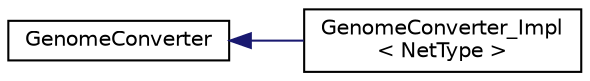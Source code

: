digraph "Graphical Class Hierarchy"
{
  edge [fontname="Helvetica",fontsize="10",labelfontname="Helvetica",labelfontsize="10"];
  node [fontname="Helvetica",fontsize="10",shape=record];
  rankdir="LR";
  Node1 [label="GenomeConverter",height=0.2,width=0.4,color="black", fillcolor="white", style="filled",URL="$structGenomeConverter.html"];
  Node1 -> Node2 [dir="back",color="midnightblue",fontsize="10",style="solid",fontname="Helvetica"];
  Node2 [label="GenomeConverter_Impl\l\< NetType \>",height=0.2,width=0.4,color="black", fillcolor="white", style="filled",URL="$structGenomeConverter__Impl.html"];
}
